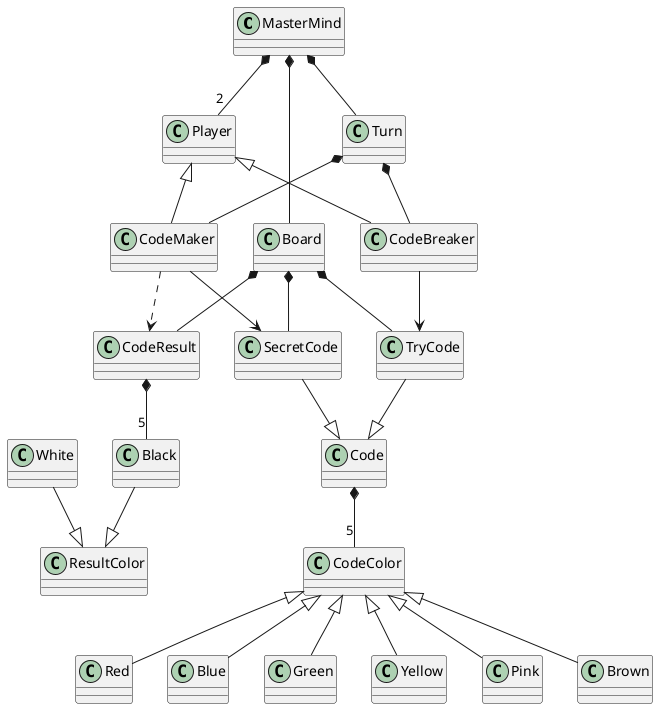 @startuml

MasterMind *-- Board
MasterMind *-- "2" Player
MasterMind *-- Turn

Turn *-- CodeBreaker
Turn *-- CodeMaker

CodeBreaker -u-|> Player
    CodeBreaker --> TryCode
CodeMaker -u-|> Player
    CodeMaker --> SecretCode
    CodeMaker ..> CodeResult

Board *-- SecretCode
Board *-- TryCode
Board *-- CodeResult

SecretCode --|> Code
TryCode --|> Code

CodeResult *-- "5" Black
    Black --|> ResultColor
    White --|> ResultColor

Code *-- "5" CodeColor
    Red -u-|> CodeColor
    Blue -u-|> CodeColor
    Green -u-|> CodeColor
    Yellow -u-|> CodeColor
    Pink -u-|> CodeColor
    Brown -u-|> CodeColor

@enduml